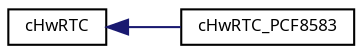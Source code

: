 digraph "Graphical Class Hierarchy"
{
  edge [fontname="Sans",fontsize="8",labelfontname="Sans",labelfontsize="8"];
  node [fontname="Sans",fontsize="8",shape=record];
  rankdir="LR";
  Node1 [label="cHwRTC",height=0.2,width=0.4,color="black", fillcolor="white", style="filled",URL="$classc_hw_r_t_c.html",tooltip="Abstract class supporting a real time clock. "];
  Node1 -> Node2 [dir="back",color="midnightblue",fontsize="8",style="solid",fontname="Sans"];
  Node2 [label="cHwRTC_PCF8583",height=0.2,width=0.4,color="black", fillcolor="white", style="filled",URL="$classc_hw_r_t_c___p_c_f8583.html",tooltip="Implementation of the real time clock (RTC) PCF8583. "];
}
